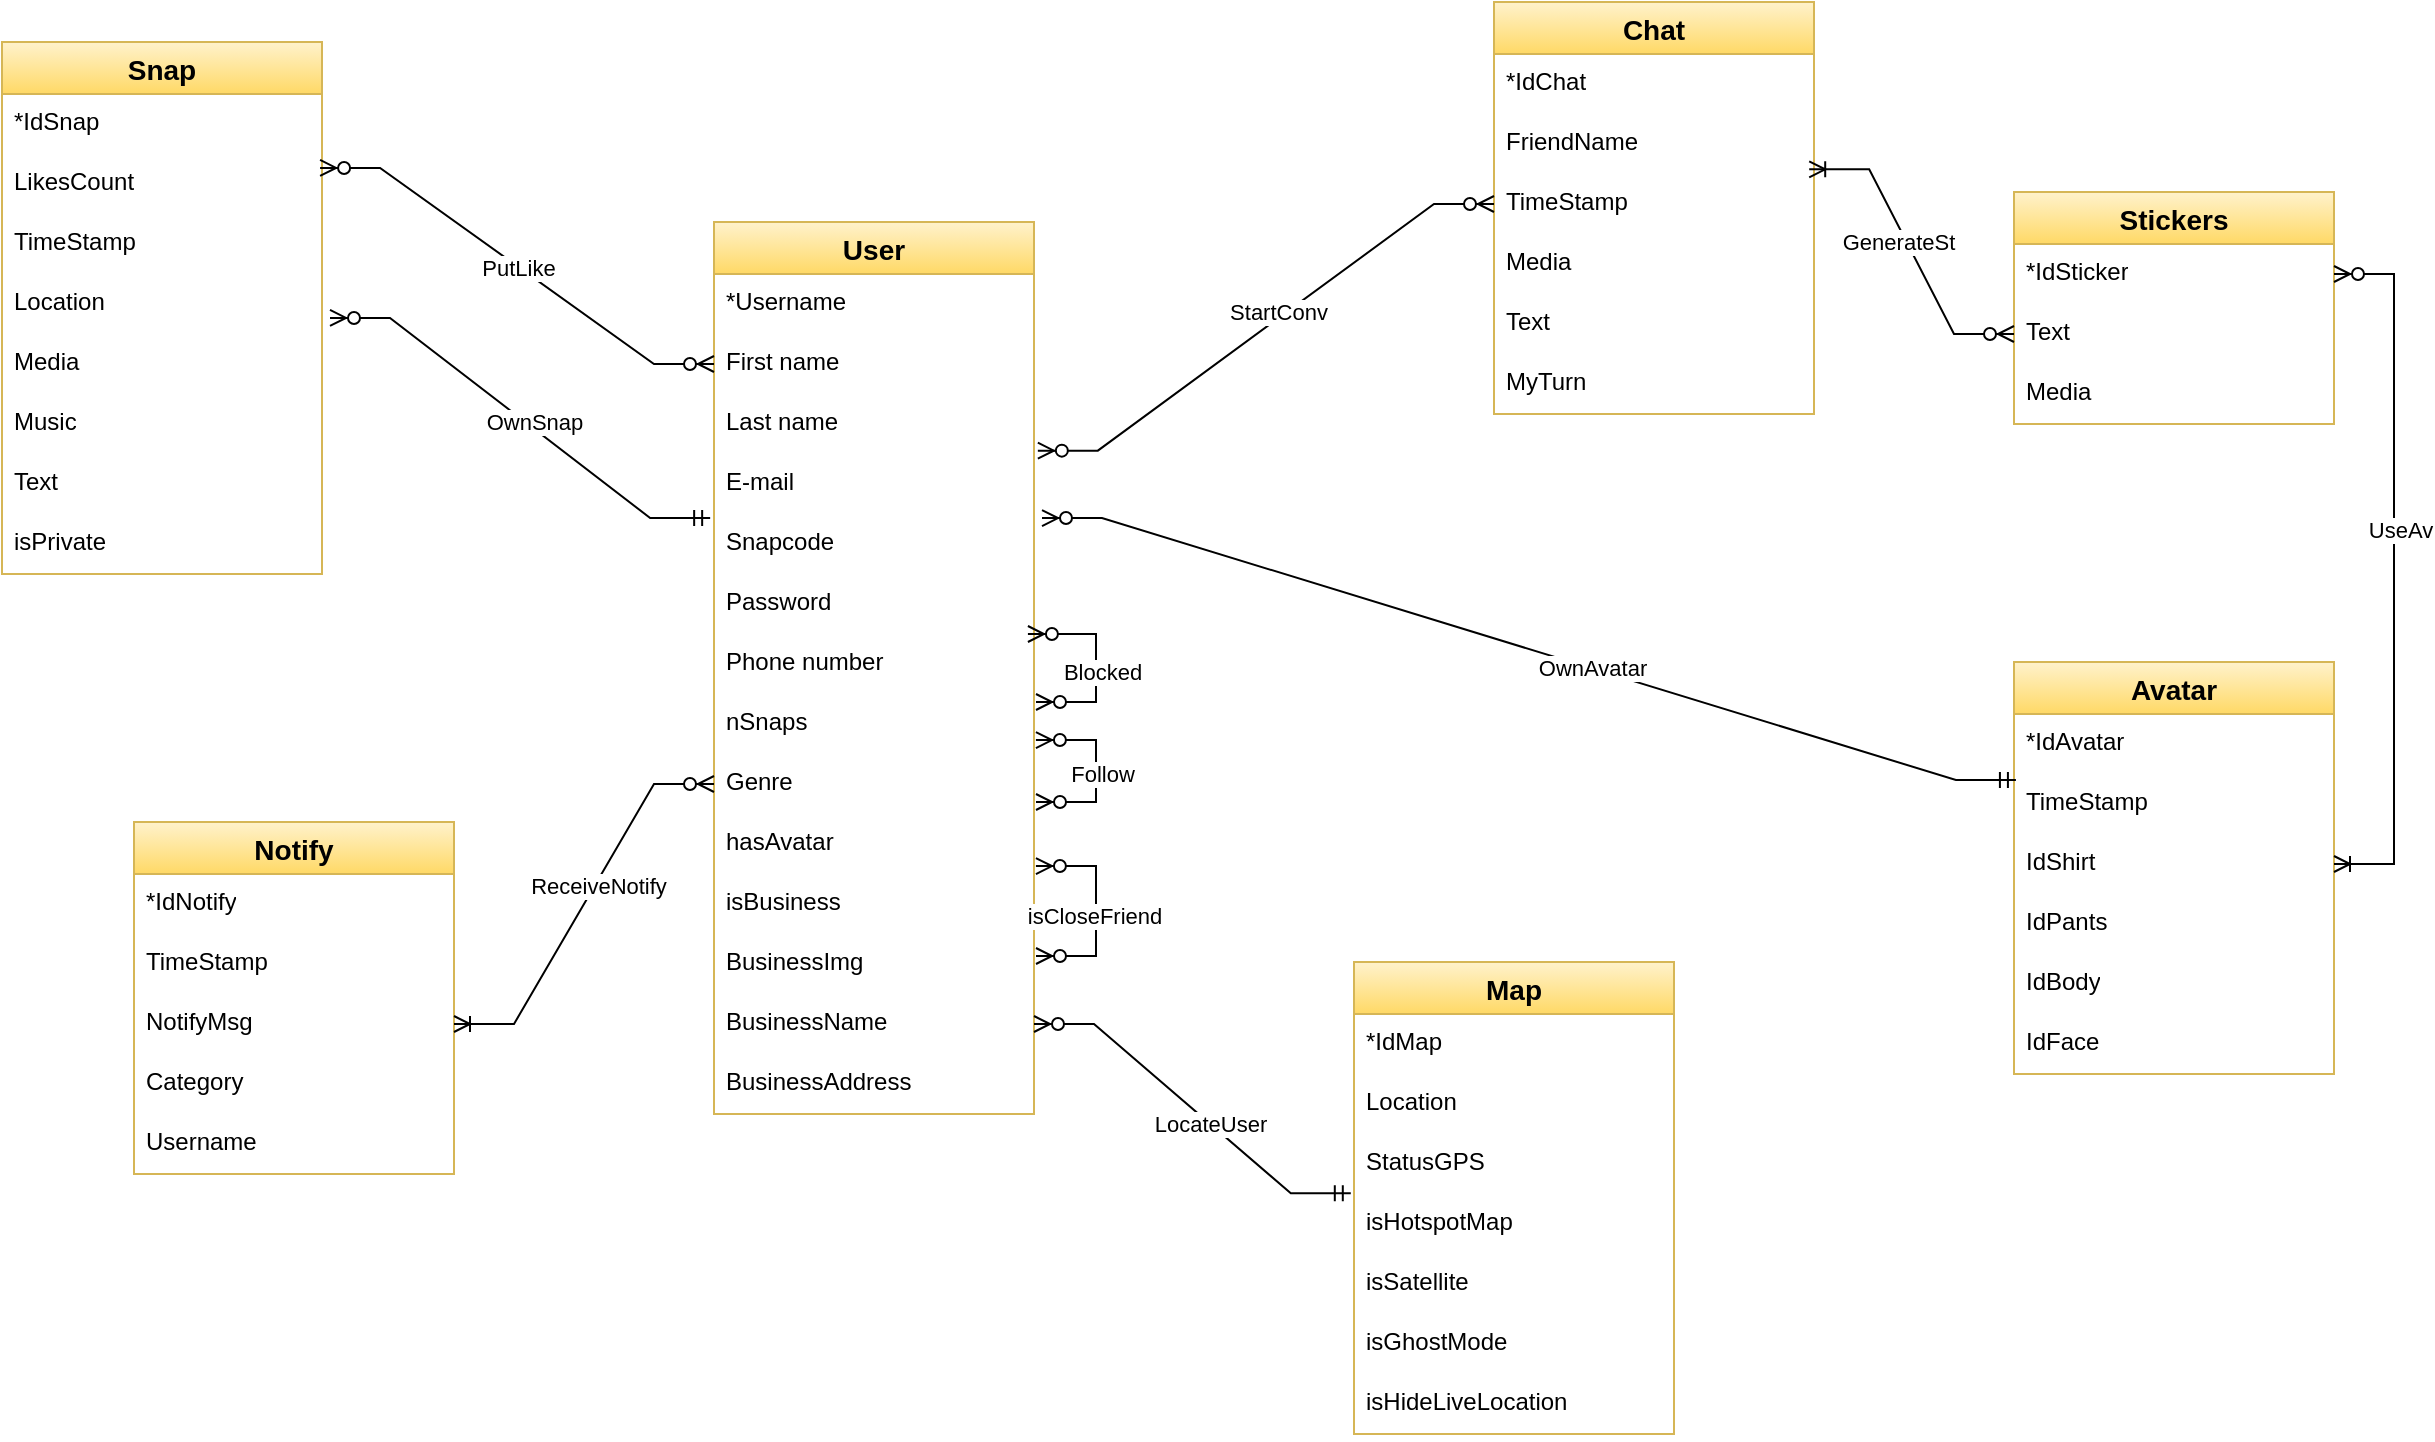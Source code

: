 <mxfile version="22.0.8" type="github">
  <diagram name="Page-1" id="eeb6GIZZUfjWowHsOeuV">
    <mxGraphModel dx="954" dy="519" grid="1" gridSize="10" guides="1" tooltips="1" connect="1" arrows="1" fold="1" page="1" pageScale="1" pageWidth="1169" pageHeight="827" math="0" shadow="0">
      <root>
        <mxCell id="0" />
        <mxCell id="1" parent="0" />
        <mxCell id="E8tW6npieSF5YsgEbHwR-1" value="User" style="swimlane;fontStyle=1;childLayout=stackLayout;horizontal=1;startSize=26;horizontalStack=0;resizeParent=1;resizeParentMax=0;resizeLast=0;collapsible=1;marginBottom=0;align=center;fontSize=14;fillColor=#fff2cc;strokeColor=#d6b656;gradientColor=#ffd966;" parent="1" vertex="1">
          <mxGeometry x="410" y="130" width="160" height="446" as="geometry" />
        </mxCell>
        <mxCell id="E8tW6npieSF5YsgEbHwR-11" value="*Username" style="text;strokeColor=none;fillColor=none;spacingLeft=4;spacingRight=4;overflow=hidden;rotatable=0;points=[[0,0.5],[1,0.5]];portConstraint=eastwest;fontSize=12;whiteSpace=wrap;html=1;" parent="E8tW6npieSF5YsgEbHwR-1" vertex="1">
          <mxGeometry y="26" width="160" height="30" as="geometry" />
        </mxCell>
        <mxCell id="E8tW6npieSF5YsgEbHwR-2" value="First name" style="text;strokeColor=none;fillColor=none;spacingLeft=4;spacingRight=4;overflow=hidden;rotatable=0;points=[[0,0.5],[1,0.5]];portConstraint=eastwest;fontSize=12;whiteSpace=wrap;html=1;" parent="E8tW6npieSF5YsgEbHwR-1" vertex="1">
          <mxGeometry y="56" width="160" height="30" as="geometry" />
        </mxCell>
        <mxCell id="E8tW6npieSF5YsgEbHwR-4" value="Last name" style="text;strokeColor=none;fillColor=none;spacingLeft=4;spacingRight=4;overflow=hidden;rotatable=0;points=[[0,0.5],[1,0.5]];portConstraint=eastwest;fontSize=12;whiteSpace=wrap;html=1;" parent="E8tW6npieSF5YsgEbHwR-1" vertex="1">
          <mxGeometry y="86" width="160" height="30" as="geometry" />
        </mxCell>
        <mxCell id="E8tW6npieSF5YsgEbHwR-12" value="E-mail" style="text;strokeColor=none;fillColor=none;spacingLeft=4;spacingRight=4;overflow=hidden;rotatable=0;points=[[0,0.5],[1,0.5]];portConstraint=eastwest;fontSize=12;whiteSpace=wrap;html=1;" parent="E8tW6npieSF5YsgEbHwR-1" vertex="1">
          <mxGeometry y="116" width="160" height="30" as="geometry" />
        </mxCell>
        <mxCell id="E8tW6npieSF5YsgEbHwR-13" value="Snapcode" style="text;strokeColor=none;fillColor=none;spacingLeft=4;spacingRight=4;overflow=hidden;rotatable=0;points=[[0,0.5],[1,0.5]];portConstraint=eastwest;fontSize=12;whiteSpace=wrap;html=1;" parent="E8tW6npieSF5YsgEbHwR-1" vertex="1">
          <mxGeometry y="146" width="160" height="30" as="geometry" />
        </mxCell>
        <mxCell id="E8tW6npieSF5YsgEbHwR-14" value="Password" style="text;strokeColor=none;fillColor=none;spacingLeft=4;spacingRight=4;overflow=hidden;rotatable=0;points=[[0,0.5],[1,0.5]];portConstraint=eastwest;fontSize=12;whiteSpace=wrap;html=1;" parent="E8tW6npieSF5YsgEbHwR-1" vertex="1">
          <mxGeometry y="176" width="160" height="30" as="geometry" />
        </mxCell>
        <mxCell id="E8tW6npieSF5YsgEbHwR-17" value="Phone number" style="text;strokeColor=none;fillColor=none;spacingLeft=4;spacingRight=4;overflow=hidden;rotatable=0;points=[[0,0.5],[1,0.5]];portConstraint=eastwest;fontSize=12;whiteSpace=wrap;html=1;" parent="E8tW6npieSF5YsgEbHwR-1" vertex="1">
          <mxGeometry y="206" width="160" height="30" as="geometry" />
        </mxCell>
        <mxCell id="E8tW6npieSF5YsgEbHwR-19" value="nSnaps" style="text;strokeColor=none;fillColor=none;spacingLeft=4;spacingRight=4;overflow=hidden;rotatable=0;points=[[0,0.5],[1,0.5]];portConstraint=eastwest;fontSize=12;whiteSpace=wrap;html=1;" parent="E8tW6npieSF5YsgEbHwR-1" vertex="1">
          <mxGeometry y="236" width="160" height="30" as="geometry" />
        </mxCell>
        <mxCell id="E8tW6npieSF5YsgEbHwR-20" value="Genre" style="text;strokeColor=none;fillColor=none;spacingLeft=4;spacingRight=4;overflow=hidden;rotatable=0;points=[[0,0.5],[1,0.5]];portConstraint=eastwest;fontSize=12;whiteSpace=wrap;html=1;" parent="E8tW6npieSF5YsgEbHwR-1" vertex="1">
          <mxGeometry y="266" width="160" height="30" as="geometry" />
        </mxCell>
        <mxCell id="E8tW6npieSF5YsgEbHwR-83" value="hasAvatar" style="text;strokeColor=none;fillColor=none;spacingLeft=4;spacingRight=4;overflow=hidden;rotatable=0;points=[[0,0.5],[1,0.5]];portConstraint=eastwest;fontSize=12;whiteSpace=wrap;html=1;" parent="E8tW6npieSF5YsgEbHwR-1" vertex="1">
          <mxGeometry y="296" width="160" height="30" as="geometry" />
        </mxCell>
        <mxCell id="RKkL9MZf_iNBz_sPCRg5-10" value="isBusiness" style="text;strokeColor=none;fillColor=none;spacingLeft=4;spacingRight=4;overflow=hidden;rotatable=0;points=[[0,0.5],[1,0.5]];portConstraint=eastwest;fontSize=12;whiteSpace=wrap;html=1;" parent="E8tW6npieSF5YsgEbHwR-1" vertex="1">
          <mxGeometry y="326" width="160" height="30" as="geometry" />
        </mxCell>
        <mxCell id="RKkL9MZf_iNBz_sPCRg5-11" value="BusinessImg" style="text;strokeColor=none;fillColor=none;spacingLeft=4;spacingRight=4;overflow=hidden;rotatable=0;points=[[0,0.5],[1,0.5]];portConstraint=eastwest;fontSize=12;whiteSpace=wrap;html=1;" parent="E8tW6npieSF5YsgEbHwR-1" vertex="1">
          <mxGeometry y="356" width="160" height="30" as="geometry" />
        </mxCell>
        <mxCell id="RKkL9MZf_iNBz_sPCRg5-12" value="BusinessName" style="text;strokeColor=none;fillColor=none;spacingLeft=4;spacingRight=4;overflow=hidden;rotatable=0;points=[[0,0.5],[1,0.5]];portConstraint=eastwest;fontSize=12;whiteSpace=wrap;html=1;" parent="E8tW6npieSF5YsgEbHwR-1" vertex="1">
          <mxGeometry y="386" width="160" height="30" as="geometry" />
        </mxCell>
        <mxCell id="RKkL9MZf_iNBz_sPCRg5-13" value="BusinessAddress" style="text;strokeColor=none;fillColor=none;spacingLeft=4;spacingRight=4;overflow=hidden;rotatable=0;points=[[0,0.5],[1,0.5]];portConstraint=eastwest;fontSize=12;whiteSpace=wrap;html=1;" parent="E8tW6npieSF5YsgEbHwR-1" vertex="1">
          <mxGeometry y="416" width="160" height="30" as="geometry" />
        </mxCell>
        <mxCell id="E8tW6npieSF5YsgEbHwR-8" value="Map" style="swimlane;fontStyle=1;childLayout=stackLayout;horizontal=1;startSize=26;horizontalStack=0;resizeParent=1;resizeParentMax=0;resizeLast=0;collapsible=1;marginBottom=0;align=center;fontSize=14;fillColor=#fff2cc;strokeColor=#d6b656;gradientColor=#ffd966;" parent="1" vertex="1">
          <mxGeometry x="730" y="500" width="160" height="236" as="geometry" />
        </mxCell>
        <mxCell id="E8tW6npieSF5YsgEbHwR-9" value="*IdMap" style="text;strokeColor=none;fillColor=none;spacingLeft=4;spacingRight=4;overflow=hidden;rotatable=0;points=[[0,0.5],[1,0.5]];portConstraint=eastwest;fontSize=12;whiteSpace=wrap;html=1;" parent="E8tW6npieSF5YsgEbHwR-8" vertex="1">
          <mxGeometry y="26" width="160" height="30" as="geometry" />
        </mxCell>
        <mxCell id="E8tW6npieSF5YsgEbHwR-10" value="Location" style="text;strokeColor=none;fillColor=none;spacingLeft=4;spacingRight=4;overflow=hidden;rotatable=0;points=[[0,0.5],[1,0.5]];portConstraint=eastwest;fontSize=12;whiteSpace=wrap;html=1;" parent="E8tW6npieSF5YsgEbHwR-8" vertex="1">
          <mxGeometry y="56" width="160" height="30" as="geometry" />
        </mxCell>
        <mxCell id="E8tW6npieSF5YsgEbHwR-15" value="StatusGPS" style="text;strokeColor=none;fillColor=none;spacingLeft=4;spacingRight=4;overflow=hidden;rotatable=0;points=[[0,0.5],[1,0.5]];portConstraint=eastwest;fontSize=12;whiteSpace=wrap;html=1;" parent="E8tW6npieSF5YsgEbHwR-8" vertex="1">
          <mxGeometry y="86" width="160" height="30" as="geometry" />
        </mxCell>
        <mxCell id="E8tW6npieSF5YsgEbHwR-16" value="&lt;div&gt;isHotspotMap&lt;/div&gt;&lt;div&gt;&lt;br&gt;&lt;/div&gt;" style="text;strokeColor=none;fillColor=none;spacingLeft=4;spacingRight=4;overflow=hidden;rotatable=0;points=[[0,0.5],[1,0.5]];portConstraint=eastwest;fontSize=12;whiteSpace=wrap;html=1;" parent="E8tW6npieSF5YsgEbHwR-8" vertex="1">
          <mxGeometry y="116" width="160" height="30" as="geometry" />
        </mxCell>
        <mxCell id="E8tW6npieSF5YsgEbHwR-21" value="isSatellite" style="text;strokeColor=none;fillColor=none;spacingLeft=4;spacingRight=4;overflow=hidden;rotatable=0;points=[[0,0.5],[1,0.5]];portConstraint=eastwest;fontSize=12;whiteSpace=wrap;html=1;" parent="E8tW6npieSF5YsgEbHwR-8" vertex="1">
          <mxGeometry y="146" width="160" height="30" as="geometry" />
        </mxCell>
        <mxCell id="E8tW6npieSF5YsgEbHwR-22" value="isGhostMode" style="text;strokeColor=none;fillColor=none;spacingLeft=4;spacingRight=4;overflow=hidden;rotatable=0;points=[[0,0.5],[1,0.5]];portConstraint=eastwest;fontSize=12;whiteSpace=wrap;html=1;" parent="E8tW6npieSF5YsgEbHwR-8" vertex="1">
          <mxGeometry y="176" width="160" height="30" as="geometry" />
        </mxCell>
        <mxCell id="2qUALNLpR4T5yD8OuCzF-1" value="isHideLiveLocation" style="text;strokeColor=none;fillColor=none;spacingLeft=4;spacingRight=4;overflow=hidden;rotatable=0;points=[[0,0.5],[1,0.5]];portConstraint=eastwest;fontSize=12;whiteSpace=wrap;html=1;" parent="E8tW6npieSF5YsgEbHwR-8" vertex="1">
          <mxGeometry y="206" width="160" height="30" as="geometry" />
        </mxCell>
        <mxCell id="E8tW6npieSF5YsgEbHwR-45" value="Chat" style="swimlane;fontStyle=1;childLayout=stackLayout;horizontal=1;startSize=26;horizontalStack=0;resizeParent=1;resizeParentMax=0;resizeLast=0;collapsible=1;marginBottom=0;align=center;fontSize=14;fillColor=#fff2cc;strokeColor=#d6b656;gradientColor=#ffd966;" parent="1" vertex="1">
          <mxGeometry x="800" y="20" width="160" height="206" as="geometry" />
        </mxCell>
        <mxCell id="E8tW6npieSF5YsgEbHwR-46" value="*IdChat" style="text;strokeColor=none;fillColor=none;spacingLeft=4;spacingRight=4;overflow=hidden;rotatable=0;points=[[0,0.5],[1,0.5]];portConstraint=eastwest;fontSize=12;whiteSpace=wrap;html=1;" parent="E8tW6npieSF5YsgEbHwR-45" vertex="1">
          <mxGeometry y="26" width="160" height="30" as="geometry" />
        </mxCell>
        <mxCell id="E8tW6npieSF5YsgEbHwR-47" value="FriendName" style="text;strokeColor=none;fillColor=none;spacingLeft=4;spacingRight=4;overflow=hidden;rotatable=0;points=[[0,0.5],[1,0.5]];portConstraint=eastwest;fontSize=12;whiteSpace=wrap;html=1;" parent="E8tW6npieSF5YsgEbHwR-45" vertex="1">
          <mxGeometry y="56" width="160" height="30" as="geometry" />
        </mxCell>
        <mxCell id="E8tW6npieSF5YsgEbHwR-48" value="TimeStamp" style="text;strokeColor=none;fillColor=none;spacingLeft=4;spacingRight=4;overflow=hidden;rotatable=0;points=[[0,0.5],[1,0.5]];portConstraint=eastwest;fontSize=12;whiteSpace=wrap;html=1;" parent="E8tW6npieSF5YsgEbHwR-45" vertex="1">
          <mxGeometry y="86" width="160" height="30" as="geometry" />
        </mxCell>
        <mxCell id="E8tW6npieSF5YsgEbHwR-56" value="Media" style="text;strokeColor=none;fillColor=none;spacingLeft=4;spacingRight=4;overflow=hidden;rotatable=0;points=[[0,0.5],[1,0.5]];portConstraint=eastwest;fontSize=12;whiteSpace=wrap;html=1;" parent="E8tW6npieSF5YsgEbHwR-45" vertex="1">
          <mxGeometry y="116" width="160" height="30" as="geometry" />
        </mxCell>
        <mxCell id="E8tW6npieSF5YsgEbHwR-67" value="Text" style="text;strokeColor=none;fillColor=none;spacingLeft=4;spacingRight=4;overflow=hidden;rotatable=0;points=[[0,0.5],[1,0.5]];portConstraint=eastwest;fontSize=12;whiteSpace=wrap;html=1;" parent="E8tW6npieSF5YsgEbHwR-45" vertex="1">
          <mxGeometry y="146" width="160" height="30" as="geometry" />
        </mxCell>
        <mxCell id="E8tW6npieSF5YsgEbHwR-57" value="MyTurn" style="text;strokeColor=none;fillColor=none;spacingLeft=4;spacingRight=4;overflow=hidden;rotatable=0;points=[[0,0.5],[1,0.5]];portConstraint=eastwest;fontSize=12;whiteSpace=wrap;html=1;" parent="E8tW6npieSF5YsgEbHwR-45" vertex="1">
          <mxGeometry y="176" width="160" height="30" as="geometry" />
        </mxCell>
        <mxCell id="E8tW6npieSF5YsgEbHwR-58" value="Snap" style="swimlane;fontStyle=1;childLayout=stackLayout;horizontal=1;startSize=26;horizontalStack=0;resizeParent=1;resizeParentMax=0;resizeLast=0;collapsible=1;marginBottom=0;align=center;fontSize=14;fillColor=#fff2cc;strokeColor=#d6b656;gradientColor=#ffd966;" parent="1" vertex="1">
          <mxGeometry x="54" y="40" width="160" height="266" as="geometry" />
        </mxCell>
        <mxCell id="E8tW6npieSF5YsgEbHwR-59" value="*IdSnap" style="text;strokeColor=none;fillColor=none;spacingLeft=4;spacingRight=4;overflow=hidden;rotatable=0;points=[[0,0.5],[1,0.5]];portConstraint=eastwest;fontSize=12;whiteSpace=wrap;html=1;" parent="E8tW6npieSF5YsgEbHwR-58" vertex="1">
          <mxGeometry y="26" width="160" height="30" as="geometry" />
        </mxCell>
        <mxCell id="E8tW6npieSF5YsgEbHwR-60" value="LikesCount" style="text;strokeColor=none;fillColor=none;spacingLeft=4;spacingRight=4;overflow=hidden;rotatable=0;points=[[0,0.5],[1,0.5]];portConstraint=eastwest;fontSize=12;whiteSpace=wrap;html=1;" parent="E8tW6npieSF5YsgEbHwR-58" vertex="1">
          <mxGeometry y="56" width="160" height="30" as="geometry" />
        </mxCell>
        <mxCell id="E8tW6npieSF5YsgEbHwR-61" value="TimeStamp" style="text;strokeColor=none;fillColor=none;spacingLeft=4;spacingRight=4;overflow=hidden;rotatable=0;points=[[0,0.5],[1,0.5]];portConstraint=eastwest;fontSize=12;whiteSpace=wrap;html=1;" parent="E8tW6npieSF5YsgEbHwR-58" vertex="1">
          <mxGeometry y="86" width="160" height="30" as="geometry" />
        </mxCell>
        <mxCell id="E8tW6npieSF5YsgEbHwR-63" value="Location" style="text;strokeColor=none;fillColor=none;spacingLeft=4;spacingRight=4;overflow=hidden;rotatable=0;points=[[0,0.5],[1,0.5]];portConstraint=eastwest;fontSize=12;whiteSpace=wrap;html=1;" parent="E8tW6npieSF5YsgEbHwR-58" vertex="1">
          <mxGeometry y="116" width="160" height="30" as="geometry" />
        </mxCell>
        <mxCell id="E8tW6npieSF5YsgEbHwR-64" value="Media" style="text;strokeColor=none;fillColor=none;spacingLeft=4;spacingRight=4;overflow=hidden;rotatable=0;points=[[0,0.5],[1,0.5]];portConstraint=eastwest;fontSize=12;whiteSpace=wrap;html=1;" parent="E8tW6npieSF5YsgEbHwR-58" vertex="1">
          <mxGeometry y="146" width="160" height="30" as="geometry" />
        </mxCell>
        <mxCell id="E8tW6npieSF5YsgEbHwR-65" value="Music" style="text;strokeColor=none;fillColor=none;spacingLeft=4;spacingRight=4;overflow=hidden;rotatable=0;points=[[0,0.5],[1,0.5]];portConstraint=eastwest;fontSize=12;whiteSpace=wrap;html=1;" parent="E8tW6npieSF5YsgEbHwR-58" vertex="1">
          <mxGeometry y="176" width="160" height="30" as="geometry" />
        </mxCell>
        <mxCell id="E8tW6npieSF5YsgEbHwR-66" value="Text" style="text;strokeColor=none;fillColor=none;spacingLeft=4;spacingRight=4;overflow=hidden;rotatable=0;points=[[0,0.5],[1,0.5]];portConstraint=eastwest;fontSize=12;whiteSpace=wrap;html=1;" parent="E8tW6npieSF5YsgEbHwR-58" vertex="1">
          <mxGeometry y="206" width="160" height="30" as="geometry" />
        </mxCell>
        <mxCell id="E8tW6npieSF5YsgEbHwR-108" value="isPrivate" style="text;strokeColor=none;fillColor=none;spacingLeft=4;spacingRight=4;overflow=hidden;rotatable=0;points=[[0,0.5],[1,0.5]];portConstraint=eastwest;fontSize=12;whiteSpace=wrap;html=1;" parent="E8tW6npieSF5YsgEbHwR-58" vertex="1">
          <mxGeometry y="236" width="160" height="30" as="geometry" />
        </mxCell>
        <mxCell id="E8tW6npieSF5YsgEbHwR-77" value="Avatar" style="swimlane;fontStyle=1;childLayout=stackLayout;horizontal=1;startSize=26;horizontalStack=0;resizeParent=1;resizeParentMax=0;resizeLast=0;collapsible=1;marginBottom=0;align=center;fontSize=14;fillColor=#fff2cc;strokeColor=#d6b656;gradientColor=#ffd966;" parent="1" vertex="1">
          <mxGeometry x="1060" y="350" width="160" height="206" as="geometry" />
        </mxCell>
        <mxCell id="E8tW6npieSF5YsgEbHwR-78" value="*IdAvatar" style="text;strokeColor=none;fillColor=none;spacingLeft=4;spacingRight=4;overflow=hidden;rotatable=0;points=[[0,0.5],[1,0.5]];portConstraint=eastwest;fontSize=12;whiteSpace=wrap;html=1;" parent="E8tW6npieSF5YsgEbHwR-77" vertex="1">
          <mxGeometry y="26" width="160" height="30" as="geometry" />
        </mxCell>
        <mxCell id="E8tW6npieSF5YsgEbHwR-79" value="TimeStamp" style="text;strokeColor=none;fillColor=none;spacingLeft=4;spacingRight=4;overflow=hidden;rotatable=0;points=[[0,0.5],[1,0.5]];portConstraint=eastwest;fontSize=12;whiteSpace=wrap;html=1;" parent="E8tW6npieSF5YsgEbHwR-77" vertex="1">
          <mxGeometry y="56" width="160" height="30" as="geometry" />
        </mxCell>
        <mxCell id="E8tW6npieSF5YsgEbHwR-80" value="IdShirt" style="text;strokeColor=none;fillColor=none;spacingLeft=4;spacingRight=4;overflow=hidden;rotatable=0;points=[[0,0.5],[1,0.5]];portConstraint=eastwest;fontSize=12;whiteSpace=wrap;html=1;" parent="E8tW6npieSF5YsgEbHwR-77" vertex="1">
          <mxGeometry y="86" width="160" height="30" as="geometry" />
        </mxCell>
        <mxCell id="E8tW6npieSF5YsgEbHwR-81" value="IdPants" style="text;strokeColor=none;fillColor=none;spacingLeft=4;spacingRight=4;overflow=hidden;rotatable=0;points=[[0,0.5],[1,0.5]];portConstraint=eastwest;fontSize=12;whiteSpace=wrap;html=1;" parent="E8tW6npieSF5YsgEbHwR-77" vertex="1">
          <mxGeometry y="116" width="160" height="30" as="geometry" />
        </mxCell>
        <mxCell id="E8tW6npieSF5YsgEbHwR-82" value="IdBody" style="text;strokeColor=none;fillColor=none;spacingLeft=4;spacingRight=4;overflow=hidden;rotatable=0;points=[[0,0.5],[1,0.5]];portConstraint=eastwest;fontSize=12;whiteSpace=wrap;html=1;" parent="E8tW6npieSF5YsgEbHwR-77" vertex="1">
          <mxGeometry y="146" width="160" height="30" as="geometry" />
        </mxCell>
        <mxCell id="E8tW6npieSF5YsgEbHwR-84" value="IdFace" style="text;strokeColor=none;fillColor=none;spacingLeft=4;spacingRight=4;overflow=hidden;rotatable=0;points=[[0,0.5],[1,0.5]];portConstraint=eastwest;fontSize=12;whiteSpace=wrap;html=1;" parent="E8tW6npieSF5YsgEbHwR-77" vertex="1">
          <mxGeometry y="176" width="160" height="30" as="geometry" />
        </mxCell>
        <mxCell id="E8tW6npieSF5YsgEbHwR-87" value="Notify" style="swimlane;fontStyle=1;childLayout=stackLayout;horizontal=1;startSize=26;horizontalStack=0;resizeParent=1;resizeParentMax=0;resizeLast=0;collapsible=1;marginBottom=0;align=center;fontSize=14;fillColor=#fff2cc;strokeColor=#d6b656;gradientColor=#ffd966;" parent="1" vertex="1">
          <mxGeometry x="120" y="430" width="160" height="176" as="geometry" />
        </mxCell>
        <mxCell id="E8tW6npieSF5YsgEbHwR-88" value="*IdNotify" style="text;strokeColor=none;fillColor=none;spacingLeft=4;spacingRight=4;overflow=hidden;rotatable=0;points=[[0,0.5],[1,0.5]];portConstraint=eastwest;fontSize=12;whiteSpace=wrap;html=1;" parent="E8tW6npieSF5YsgEbHwR-87" vertex="1">
          <mxGeometry y="26" width="160" height="30" as="geometry" />
        </mxCell>
        <mxCell id="E8tW6npieSF5YsgEbHwR-89" value="TimeStamp" style="text;strokeColor=none;fillColor=none;spacingLeft=4;spacingRight=4;overflow=hidden;rotatable=0;points=[[0,0.5],[1,0.5]];portConstraint=eastwest;fontSize=12;whiteSpace=wrap;html=1;" parent="E8tW6npieSF5YsgEbHwR-87" vertex="1">
          <mxGeometry y="56" width="160" height="30" as="geometry" />
        </mxCell>
        <mxCell id="E8tW6npieSF5YsgEbHwR-90" value="NotifyMsg" style="text;strokeColor=none;fillColor=none;spacingLeft=4;spacingRight=4;overflow=hidden;rotatable=0;points=[[0,0.5],[1,0.5]];portConstraint=eastwest;fontSize=12;whiteSpace=wrap;html=1;" parent="E8tW6npieSF5YsgEbHwR-87" vertex="1">
          <mxGeometry y="86" width="160" height="30" as="geometry" />
        </mxCell>
        <mxCell id="E8tW6npieSF5YsgEbHwR-91" value="Category" style="text;strokeColor=none;fillColor=none;spacingLeft=4;spacingRight=4;overflow=hidden;rotatable=0;points=[[0,0.5],[1,0.5]];portConstraint=eastwest;fontSize=12;whiteSpace=wrap;html=1;" parent="E8tW6npieSF5YsgEbHwR-87" vertex="1">
          <mxGeometry y="116" width="160" height="30" as="geometry" />
        </mxCell>
        <mxCell id="E8tW6npieSF5YsgEbHwR-92" value="Username" style="text;strokeColor=none;fillColor=none;spacingLeft=4;spacingRight=4;overflow=hidden;rotatable=0;points=[[0,0.5],[1,0.5]];portConstraint=eastwest;fontSize=12;whiteSpace=wrap;html=1;" parent="E8tW6npieSF5YsgEbHwR-87" vertex="1">
          <mxGeometry y="146" width="160" height="30" as="geometry" />
        </mxCell>
        <mxCell id="E8tW6npieSF5YsgEbHwR-112" value="Stickers" style="swimlane;fontStyle=1;childLayout=stackLayout;horizontal=1;startSize=26;horizontalStack=0;resizeParent=1;resizeParentMax=0;resizeLast=0;collapsible=1;marginBottom=0;align=center;fontSize=14;fillColor=#fff2cc;strokeColor=#d6b656;gradientColor=#ffd966;" parent="1" vertex="1">
          <mxGeometry x="1060" y="115" width="160" height="116" as="geometry" />
        </mxCell>
        <mxCell id="E8tW6npieSF5YsgEbHwR-113" value="*IdSticker" style="text;strokeColor=none;fillColor=none;spacingLeft=4;spacingRight=4;overflow=hidden;rotatable=0;points=[[0,0.5],[1,0.5]];portConstraint=eastwest;fontSize=12;whiteSpace=wrap;html=1;" parent="E8tW6npieSF5YsgEbHwR-112" vertex="1">
          <mxGeometry y="26" width="160" height="30" as="geometry" />
        </mxCell>
        <mxCell id="E8tW6npieSF5YsgEbHwR-114" value="Text" style="text;strokeColor=none;fillColor=none;spacingLeft=4;spacingRight=4;overflow=hidden;rotatable=0;points=[[0,0.5],[1,0.5]];portConstraint=eastwest;fontSize=12;whiteSpace=wrap;html=1;" parent="E8tW6npieSF5YsgEbHwR-112" vertex="1">
          <mxGeometry y="56" width="160" height="30" as="geometry" />
        </mxCell>
        <mxCell id="E8tW6npieSF5YsgEbHwR-115" value="Media" style="text;strokeColor=none;fillColor=none;spacingLeft=4;spacingRight=4;overflow=hidden;rotatable=0;points=[[0,0.5],[1,0.5]];portConstraint=eastwest;fontSize=12;whiteSpace=wrap;html=1;" parent="E8tW6npieSF5YsgEbHwR-112" vertex="1">
          <mxGeometry y="86" width="160" height="30" as="geometry" />
        </mxCell>
        <mxCell id="E8tW6npieSF5YsgEbHwR-123" value="" style="edgeStyle=entityRelationEdgeStyle;fontSize=12;html=1;endArrow=ERoneToMany;startArrow=ERzeroToMany;rounded=0;entryX=0.985;entryY=-0.078;entryDx=0;entryDy=0;entryPerimeter=0;exitX=0;exitY=0.5;exitDx=0;exitDy=0;" parent="1" source="E8tW6npieSF5YsgEbHwR-114" target="E8tW6npieSF5YsgEbHwR-48" edge="1">
          <mxGeometry width="100" height="100" relative="1" as="geometry">
            <mxPoint x="1060" y="150" as="sourcePoint" />
            <mxPoint x="1160" y="50" as="targetPoint" />
          </mxGeometry>
        </mxCell>
        <mxCell id="E8tW6npieSF5YsgEbHwR-124" value="GenerateSt" style="edgeLabel;html=1;align=center;verticalAlign=middle;resizable=0;points=[];" parent="E8tW6npieSF5YsgEbHwR-123" vertex="1" connectable="0">
          <mxGeometry x="0.1" y="3" relative="1" as="geometry">
            <mxPoint x="-1" as="offset" />
          </mxGeometry>
        </mxCell>
        <mxCell id="RKkL9MZf_iNBz_sPCRg5-14" value="" style="edgeStyle=entityRelationEdgeStyle;fontSize=12;html=1;endArrow=ERzeroToMany;endFill=1;startArrow=ERzeroToMany;rounded=0;entryX=1.006;entryY=0.767;entryDx=0;entryDy=0;entryPerimeter=0;" parent="1" target="E8tW6npieSF5YsgEbHwR-19" edge="1">
          <mxGeometry width="100" height="100" relative="1" as="geometry">
            <mxPoint x="571" y="420" as="sourcePoint" />
            <mxPoint x="670" y="390" as="targetPoint" />
          </mxGeometry>
        </mxCell>
        <mxCell id="RKkL9MZf_iNBz_sPCRg5-15" value="Follow" style="edgeLabel;html=1;align=center;verticalAlign=middle;resizable=0;points=[];" parent="RKkL9MZf_iNBz_sPCRg5-14" vertex="1" connectable="0">
          <mxGeometry x="-0.033" y="-3" relative="1" as="geometry">
            <mxPoint as="offset" />
          </mxGeometry>
        </mxCell>
        <mxCell id="RKkL9MZf_iNBz_sPCRg5-16" value="" style="edgeStyle=entityRelationEdgeStyle;fontSize=12;html=1;endArrow=ERzeroToMany;endFill=1;startArrow=ERzeroToMany;rounded=0;entryX=0.981;entryY=0;entryDx=0;entryDy=0;entryPerimeter=0;" parent="1" target="E8tW6npieSF5YsgEbHwR-17" edge="1">
          <mxGeometry width="100" height="100" relative="1" as="geometry">
            <mxPoint x="571" y="370" as="sourcePoint" />
            <mxPoint x="720" y="370" as="targetPoint" />
          </mxGeometry>
        </mxCell>
        <mxCell id="RKkL9MZf_iNBz_sPCRg5-17" value="Blocked" style="edgeLabel;html=1;align=center;verticalAlign=middle;resizable=0;points=[];" parent="RKkL9MZf_iNBz_sPCRg5-16" vertex="1" connectable="0">
          <mxGeometry x="-0.071" y="-3" relative="1" as="geometry">
            <mxPoint as="offset" />
          </mxGeometry>
        </mxCell>
        <mxCell id="RKkL9MZf_iNBz_sPCRg5-18" value="" style="edgeStyle=entityRelationEdgeStyle;fontSize=12;html=1;endArrow=ERzeroToMany;endFill=1;startArrow=ERzeroToMany;rounded=0;entryX=1.006;entryY=0.867;entryDx=0;entryDy=0;entryPerimeter=0;" parent="1" target="E8tW6npieSF5YsgEbHwR-83" edge="1">
          <mxGeometry width="100" height="100" relative="1" as="geometry">
            <mxPoint x="571" y="497" as="sourcePoint" />
            <mxPoint x="593" y="441" as="targetPoint" />
            <Array as="points">
              <mxPoint x="643" y="460" />
              <mxPoint x="660" y="480" />
              <mxPoint x="670" y="470" />
              <mxPoint x="683" y="470" />
              <mxPoint x="703" y="470" />
            </Array>
          </mxGeometry>
        </mxCell>
        <mxCell id="RKkL9MZf_iNBz_sPCRg5-19" value="isCloseFriend" style="edgeLabel;html=1;align=center;verticalAlign=middle;resizable=0;points=[];" parent="RKkL9MZf_iNBz_sPCRg5-18" vertex="1" connectable="0">
          <mxGeometry x="-0.046" y="1" relative="1" as="geometry">
            <mxPoint as="offset" />
          </mxGeometry>
        </mxCell>
        <mxCell id="RKkL9MZf_iNBz_sPCRg5-21" value="" style="edgeStyle=entityRelationEdgeStyle;fontSize=12;html=1;endArrow=ERoneToMany;startArrow=ERzeroToMany;rounded=0;entryX=1;entryY=0.5;entryDx=0;entryDy=0;exitX=0;exitY=0.5;exitDx=0;exitDy=0;" parent="1" source="E8tW6npieSF5YsgEbHwR-20" target="E8tW6npieSF5YsgEbHwR-90" edge="1">
          <mxGeometry width="100" height="100" relative="1" as="geometry">
            <mxPoint x="430" y="740" as="sourcePoint" />
            <mxPoint x="530" y="640" as="targetPoint" />
          </mxGeometry>
        </mxCell>
        <mxCell id="RKkL9MZf_iNBz_sPCRg5-22" value="ReceiveNotify" style="edgeLabel;html=1;align=center;verticalAlign=middle;resizable=0;points=[];" parent="RKkL9MZf_iNBz_sPCRg5-21" vertex="1" connectable="0">
          <mxGeometry x="-0.114" y="2" relative="1" as="geometry">
            <mxPoint x="-1" as="offset" />
          </mxGeometry>
        </mxCell>
        <mxCell id="RKkL9MZf_iNBz_sPCRg5-29" value="" style="edgeStyle=entityRelationEdgeStyle;fontSize=12;html=1;endArrow=ERzeroToMany;endFill=1;startArrow=ERzeroToMany;rounded=0;entryX=1.012;entryY=-0.056;entryDx=0;entryDy=0;exitX=0;exitY=0.5;exitDx=0;exitDy=0;entryPerimeter=0;" parent="1" source="E8tW6npieSF5YsgEbHwR-48" target="E8tW6npieSF5YsgEbHwR-12" edge="1">
          <mxGeometry width="100" height="100" relative="1" as="geometry">
            <mxPoint x="420" y="271" as="sourcePoint" />
            <mxPoint x="220" y="151" as="targetPoint" />
          </mxGeometry>
        </mxCell>
        <mxCell id="RKkL9MZf_iNBz_sPCRg5-30" value="StartConv" style="edgeLabel;html=1;align=center;verticalAlign=middle;resizable=0;points=[];" parent="RKkL9MZf_iNBz_sPCRg5-29" vertex="1" connectable="0">
          <mxGeometry x="-0.071" y="-3" relative="1" as="geometry">
            <mxPoint as="offset" />
          </mxGeometry>
        </mxCell>
        <mxCell id="IVSRrLuUeM4uWN5kndI7-1" value="" style="edgeStyle=entityRelationEdgeStyle;fontSize=12;html=1;endArrow=ERzeroToMany;endFill=1;startArrow=ERzeroToMany;rounded=0;entryX=0.994;entryY=0.233;entryDx=0;entryDy=0;exitX=0;exitY=0.5;exitDx=0;exitDy=0;entryPerimeter=0;" parent="1" source="E8tW6npieSF5YsgEbHwR-2" target="E8tW6npieSF5YsgEbHwR-60" edge="1">
          <mxGeometry width="100" height="100" relative="1" as="geometry">
            <mxPoint x="420" y="271" as="sourcePoint" />
            <mxPoint x="220" y="151" as="targetPoint" />
          </mxGeometry>
        </mxCell>
        <mxCell id="IVSRrLuUeM4uWN5kndI7-4" value="PutLike" style="edgeLabel;html=1;align=center;verticalAlign=middle;resizable=0;points=[];" parent="IVSRrLuUeM4uWN5kndI7-1" vertex="1" connectable="0">
          <mxGeometry x="-0.008" y="1" relative="1" as="geometry">
            <mxPoint as="offset" />
          </mxGeometry>
        </mxCell>
        <mxCell id="IVSRrLuUeM4uWN5kndI7-5" value="" style="edgeStyle=entityRelationEdgeStyle;fontSize=12;html=1;endArrow=ERzeroToMany;startArrow=ERmandOne;rounded=0;entryX=1.025;entryY=0.733;entryDx=0;entryDy=0;exitX=-0.012;exitY=0.067;exitDx=0;exitDy=0;exitPerimeter=0;entryPerimeter=0;" parent="1" source="E8tW6npieSF5YsgEbHwR-13" target="E8tW6npieSF5YsgEbHwR-63" edge="1">
          <mxGeometry width="100" height="100" relative="1" as="geometry">
            <mxPoint x="-10" y="480" as="sourcePoint" />
            <mxPoint x="90" y="380" as="targetPoint" />
          </mxGeometry>
        </mxCell>
        <mxCell id="IVSRrLuUeM4uWN5kndI7-6" value="OwnSnap" style="edgeLabel;html=1;align=center;verticalAlign=middle;resizable=0;points=[];" parent="IVSRrLuUeM4uWN5kndI7-5" vertex="1" connectable="0">
          <mxGeometry x="-0.059" y="-3" relative="1" as="geometry">
            <mxPoint as="offset" />
          </mxGeometry>
        </mxCell>
        <mxCell id="xMmuGnZ3RMM7u5zow-rv-1" value="" style="edgeStyle=entityRelationEdgeStyle;fontSize=12;html=1;endArrow=ERzeroToMany;startArrow=ERmandOne;rounded=0;entryX=1;entryY=0.5;entryDx=0;entryDy=0;exitX=-0.01;exitY=-0.011;exitDx=0;exitDy=0;exitPerimeter=0;" parent="1" source="E8tW6npieSF5YsgEbHwR-16" target="RKkL9MZf_iNBz_sPCRg5-12" edge="1">
          <mxGeometry width="100" height="100" relative="1" as="geometry">
            <mxPoint x="550" y="770" as="sourcePoint" />
            <mxPoint x="650" y="670" as="targetPoint" />
          </mxGeometry>
        </mxCell>
        <mxCell id="xMmuGnZ3RMM7u5zow-rv-2" value="LocateUser" style="edgeLabel;html=1;align=center;verticalAlign=middle;resizable=0;points=[];" parent="xMmuGnZ3RMM7u5zow-rv-1" vertex="1" connectable="0">
          <mxGeometry x="-0.128" relative="1" as="geometry">
            <mxPoint as="offset" />
          </mxGeometry>
        </mxCell>
        <mxCell id="OvlCgDVzbnHIbcnNONdB-1" value="" style="edgeStyle=entityRelationEdgeStyle;fontSize=12;html=1;endArrow=ERzeroToMany;startArrow=ERmandOne;rounded=0;entryX=1.025;entryY=0.067;entryDx=0;entryDy=0;exitX=0.006;exitY=0.1;exitDx=0;exitDy=0;exitPerimeter=0;entryPerimeter=0;" edge="1" parent="1" source="E8tW6npieSF5YsgEbHwR-79" target="E8tW6npieSF5YsgEbHwR-13">
          <mxGeometry width="100" height="100" relative="1" as="geometry">
            <mxPoint x="738" y="626" as="sourcePoint" />
            <mxPoint x="580" y="541" as="targetPoint" />
          </mxGeometry>
        </mxCell>
        <mxCell id="OvlCgDVzbnHIbcnNONdB-2" value="OwnAvatar" style="edgeLabel;html=1;align=center;verticalAlign=middle;resizable=0;points=[];" vertex="1" connectable="0" parent="OvlCgDVzbnHIbcnNONdB-1">
          <mxGeometry x="-0.128" relative="1" as="geometry">
            <mxPoint as="offset" />
          </mxGeometry>
        </mxCell>
        <mxCell id="OvlCgDVzbnHIbcnNONdB-3" value="" style="edgeStyle=entityRelationEdgeStyle;fontSize=12;html=1;endArrow=ERoneToMany;startArrow=ERzeroToMany;rounded=0;entryX=1;entryY=0.5;entryDx=0;entryDy=0;exitX=1;exitY=0.5;exitDx=0;exitDy=0;" edge="1" parent="1" source="E8tW6npieSF5YsgEbHwR-113" target="E8tW6npieSF5YsgEbHwR-80">
          <mxGeometry width="100" height="100" relative="1" as="geometry">
            <mxPoint x="1280" y="340" as="sourcePoint" />
            <mxPoint x="1380" y="240" as="targetPoint" />
          </mxGeometry>
        </mxCell>
        <mxCell id="OvlCgDVzbnHIbcnNONdB-4" value="UseAv" style="edgeLabel;html=1;align=center;verticalAlign=middle;resizable=0;points=[];" vertex="1" connectable="0" parent="OvlCgDVzbnHIbcnNONdB-3">
          <mxGeometry x="-0.11" y="3" relative="1" as="geometry">
            <mxPoint as="offset" />
          </mxGeometry>
        </mxCell>
      </root>
    </mxGraphModel>
  </diagram>
</mxfile>
